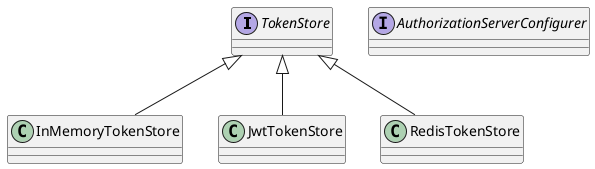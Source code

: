 @startuml

interface TokenStore

class InMemoryTokenStore
class JwtTokenStore
class RedisTokenStore

TokenStore <|-- InMemoryTokenStore
TokenStore <|-- JwtTokenStore
TokenStore <|-- RedisTokenStore

interface AuthorizationServerConfigurer

@enduml